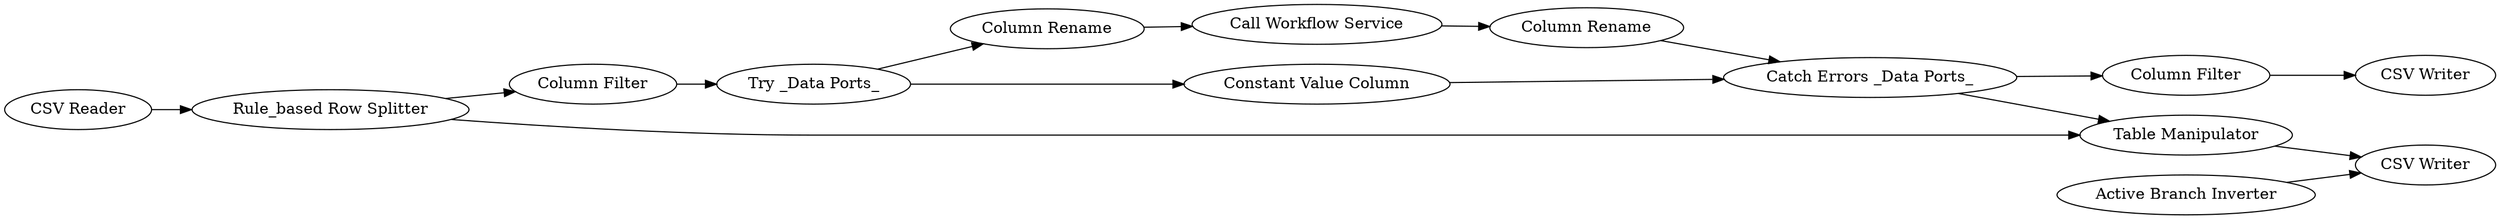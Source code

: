 digraph {
	401 -> 356
	381 -> 397
	391 -> 390
	392 -> 391
	387 -> 381
	395 -> 394
	356 -> 395
	356 -> 392
	382 -> 381
	397 -> 393
	381 -> 395
	391 -> 387
	398 -> 394
	390 -> 402
	402 -> 382
	401 [label="CSV Reader"]
	395 [label="Table Manipulator"]
	397 [label="Column Filter"]
	391 [label="Try _Data Ports_"]
	402 [label="Call Workflow Service"]
	382 [label="Column Rename"]
	393 [label="CSV Writer"]
	356 [label="Rule_based Row Splitter"]
	398 [label="Active Branch Inverter"]
	387 [label="Constant Value Column"]
	394 [label="CSV Writer"]
	381 [label="Catch Errors _Data Ports_"]
	392 [label="Column Filter"]
	390 [label="Column Rename"]
	rankdir=LR
}
